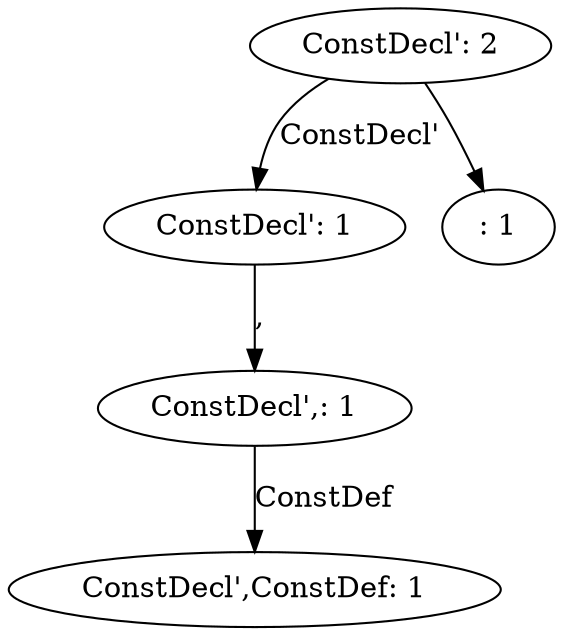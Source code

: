 digraph {
    0 [ label = "ConstDecl': 2" ]
    1 [ label = "ConstDecl': 1" ]
    2 [ label = "ConstDecl',: 1" ]
    3 [ label = "ConstDecl',ConstDef: 1" ]
    4 [ label = ": 1" ]
    0 -> 1 [ label = "ConstDecl'" ]
    1 -> 2 [ label = "," ]
    2 -> 3 [ label = "ConstDef" ]
    0 -> 4 [ label = "" ]
}
